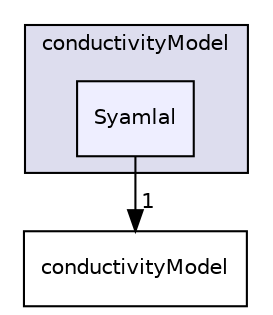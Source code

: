 digraph "Syamlal" {
  bgcolor=transparent;
  compound=true
  node [ fontsize="10", fontname="Helvetica"];
  edge [ labelfontsize="10", labelfontname="Helvetica"];
  subgraph clusterdir_d347a84a7717ac1fabf2089a33186e34 {
    graph [ bgcolor="#ddddee", pencolor="black", label="conductivityModel" fontname="Helvetica", fontsize="10", URL="dir_d347a84a7717ac1fabf2089a33186e34.html"]
  dir_07832ac6e05195a555944c68f33fac13 [shape=box, label="Syamlal", style="filled", fillcolor="#eeeeff", pencolor="black", URL="dir_07832ac6e05195a555944c68f33fac13.html"];
  }
  dir_d9f1a5642a551c9e150de21f29d7da20 [shape=box label="conductivityModel" URL="dir_d9f1a5642a551c9e150de21f29d7da20.html"];
  dir_07832ac6e05195a555944c68f33fac13->dir_d9f1a5642a551c9e150de21f29d7da20 [headlabel="1", labeldistance=1.5 headhref="dir_000190_000045.html"];
}
